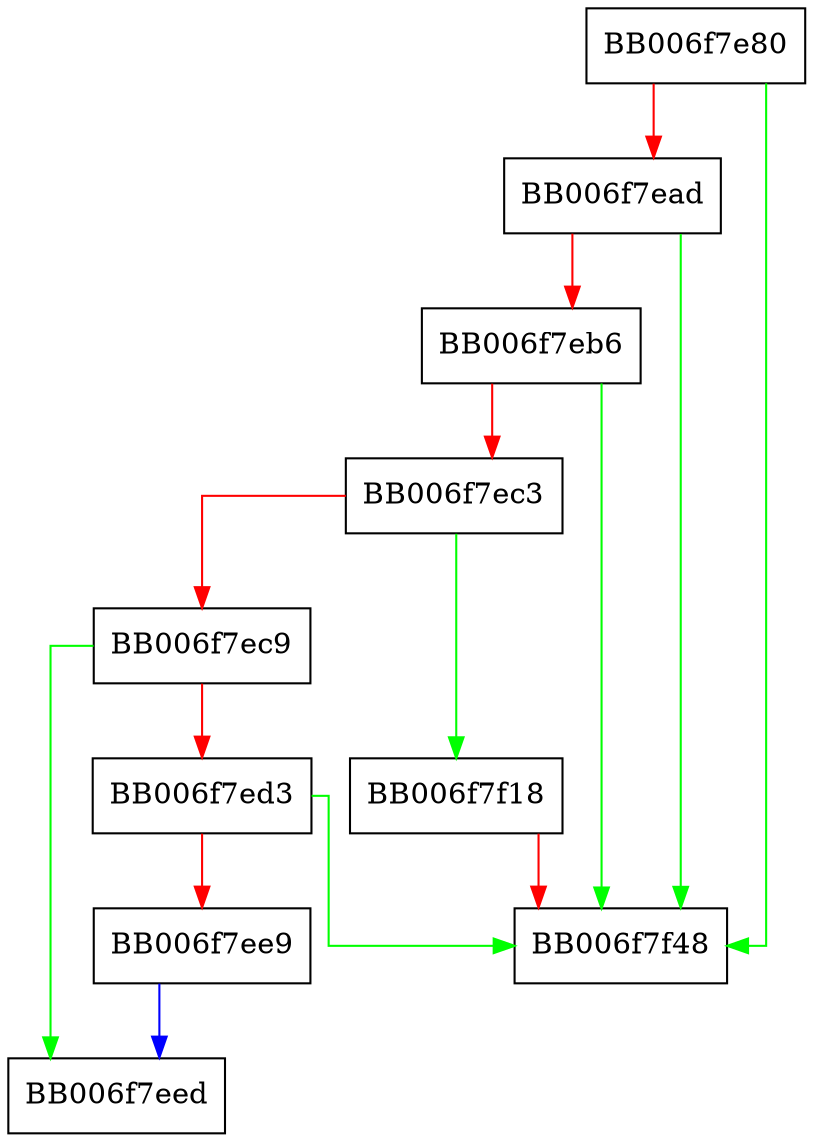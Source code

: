 digraph rsa_sign_message_final {
  node [shape="box"];
  graph [splines=ortho];
  BB006f7e80 -> BB006f7f48 [color="green"];
  BB006f7e80 -> BB006f7ead [color="red"];
  BB006f7ead -> BB006f7f48 [color="green"];
  BB006f7ead -> BB006f7eb6 [color="red"];
  BB006f7eb6 -> BB006f7f48 [color="green"];
  BB006f7eb6 -> BB006f7ec3 [color="red"];
  BB006f7ec3 -> BB006f7f18 [color="green"];
  BB006f7ec3 -> BB006f7ec9 [color="red"];
  BB006f7ec9 -> BB006f7eed [color="green"];
  BB006f7ec9 -> BB006f7ed3 [color="red"];
  BB006f7ed3 -> BB006f7f48 [color="green"];
  BB006f7ed3 -> BB006f7ee9 [color="red"];
  BB006f7ee9 -> BB006f7eed [color="blue"];
  BB006f7f18 -> BB006f7f48 [color="red"];
}